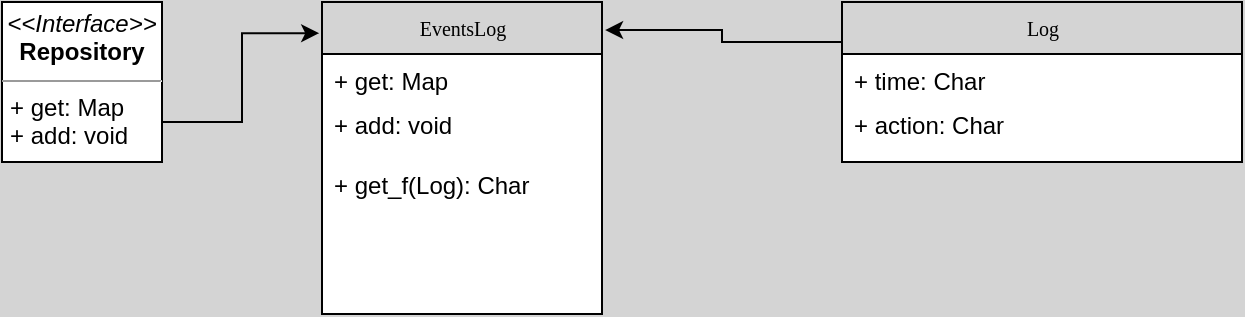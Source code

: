 <mxfile version="24.0.5" type="github">
  <diagram id="C5RBs43oDa-KdzZeNtuy" name="Page-1">
    <mxGraphModel dx="794" dy="350" grid="1" gridSize="10" guides="1" tooltips="1" connect="1" arrows="1" fold="1" page="1" pageScale="1" pageWidth="827" pageHeight="1169" background="#D4D4D4" math="0" shadow="0">
      <root>
        <mxCell id="WIyWlLk6GJQsqaUBKTNV-0" />
        <mxCell id="WIyWlLk6GJQsqaUBKTNV-1" parent="WIyWlLk6GJQsqaUBKTNV-0" />
        <mxCell id="caMs4sqSy5xgMuIHlKZp-20" value="&lt;p style=&quot;margin:0px;margin-top:4px;text-align:center;&quot;&gt;&lt;i&gt;&amp;lt;&amp;lt;Interface&amp;gt;&amp;gt;&lt;/i&gt;&lt;br&gt;&lt;b&gt;Repository&lt;br&gt;&lt;/b&gt;&lt;/p&gt;&lt;hr size=&quot;1&quot;&gt;&lt;p style=&quot;margin:0px;margin-left:4px;&quot;&gt;+ get: Map&amp;nbsp;&lt;br&gt;+ add: void&lt;span style=&quot;background-color: initial;&quot;&gt;&amp;nbsp;&lt;/span&gt;&lt;/p&gt;" style="verticalAlign=top;align=left;overflow=fill;fontSize=12;fontFamily=Helvetica;html=1;rounded=0;shadow=0;comic=0;labelBackgroundColor=none;strokeWidth=1" vertex="1" parent="WIyWlLk6GJQsqaUBKTNV-1">
          <mxGeometry x="20" y="370" width="80" height="80" as="geometry" />
        </mxCell>
        <mxCell id="caMs4sqSy5xgMuIHlKZp-21" value="EventsLog" style="swimlane;html=1;fontStyle=0;childLayout=stackLayout;horizontal=1;startSize=26;fillColor=none;horizontalStack=0;resizeParent=1;resizeLast=0;collapsible=1;marginBottom=0;swimlaneFillColor=#ffffff;rounded=0;shadow=0;comic=0;labelBackgroundColor=none;strokeWidth=1;fontFamily=Verdana;fontSize=10;align=center;" vertex="1" parent="WIyWlLk6GJQsqaUBKTNV-1">
          <mxGeometry x="180" y="370" width="140" height="156" as="geometry" />
        </mxCell>
        <mxCell id="caMs4sqSy5xgMuIHlKZp-22" value="+ get: Map" style="text;html=1;strokeColor=none;fillColor=none;align=left;verticalAlign=top;spacingLeft=4;spacingRight=4;whiteSpace=wrap;overflow=hidden;rotatable=0;points=[[0,0.5],[1,0.5]];portConstraint=eastwest;" vertex="1" parent="caMs4sqSy5xgMuIHlKZp-21">
          <mxGeometry y="26" width="140" height="22" as="geometry" />
        </mxCell>
        <mxCell id="caMs4sqSy5xgMuIHlKZp-23" value="+ add: void&amp;nbsp;" style="text;html=1;strokeColor=none;fillColor=none;align=left;verticalAlign=top;spacingLeft=4;spacingRight=4;whiteSpace=wrap;overflow=hidden;rotatable=0;points=[[0,0.5],[1,0.5]];portConstraint=eastwest;" vertex="1" parent="caMs4sqSy5xgMuIHlKZp-21">
          <mxGeometry y="48" width="140" height="30" as="geometry" />
        </mxCell>
        <mxCell id="caMs4sqSy5xgMuIHlKZp-25" value="+ get_f(Log): Char&amp;nbsp;" style="text;html=1;strokeColor=none;fillColor=none;align=left;verticalAlign=top;spacingLeft=4;spacingRight=4;whiteSpace=wrap;overflow=hidden;rotatable=0;points=[[0,0.5],[1,0.5]];portConstraint=eastwest;" vertex="1" parent="caMs4sqSy5xgMuIHlKZp-21">
          <mxGeometry y="78" width="140" height="26" as="geometry" />
        </mxCell>
        <mxCell id="caMs4sqSy5xgMuIHlKZp-26" value="Log" style="swimlane;html=1;fontStyle=0;childLayout=stackLayout;horizontal=1;startSize=26;fillColor=none;horizontalStack=0;resizeParent=1;resizeLast=0;collapsible=1;marginBottom=0;swimlaneFillColor=#ffffff;rounded=0;shadow=0;comic=0;labelBackgroundColor=none;strokeWidth=1;fontFamily=Verdana;fontSize=10;align=center;" vertex="1" parent="WIyWlLk6GJQsqaUBKTNV-1">
          <mxGeometry x="440" y="370" width="200" height="80" as="geometry" />
        </mxCell>
        <mxCell id="caMs4sqSy5xgMuIHlKZp-27" value="+ time:&lt;span style=&quot;background-color: initial;&quot;&gt;&amp;nbsp;Char&lt;/span&gt;" style="text;html=1;strokeColor=none;fillColor=none;align=left;verticalAlign=top;spacingLeft=4;spacingRight=4;whiteSpace=wrap;overflow=hidden;rotatable=0;points=[[0,0.5],[1,0.5]];portConstraint=eastwest;" vertex="1" parent="caMs4sqSy5xgMuIHlKZp-26">
          <mxGeometry y="26" width="200" height="22" as="geometry" />
        </mxCell>
        <mxCell id="caMs4sqSy5xgMuIHlKZp-28" value="+ action: Char" style="text;html=1;strokeColor=none;fillColor=none;align=left;verticalAlign=top;spacingLeft=4;spacingRight=4;whiteSpace=wrap;overflow=hidden;rotatable=0;points=[[0,0.5],[1,0.5]];portConstraint=eastwest;" vertex="1" parent="caMs4sqSy5xgMuIHlKZp-26">
          <mxGeometry y="48" width="200" height="26" as="geometry" />
        </mxCell>
        <mxCell id="caMs4sqSy5xgMuIHlKZp-40" style="edgeStyle=orthogonalEdgeStyle;rounded=0;orthogonalLoop=1;jettySize=auto;html=1;exitX=0;exitY=0.25;exitDx=0;exitDy=0;entryX=1.011;entryY=0.09;entryDx=0;entryDy=0;entryPerimeter=0;" edge="1" parent="WIyWlLk6GJQsqaUBKTNV-1" source="caMs4sqSy5xgMuIHlKZp-26" target="caMs4sqSy5xgMuIHlKZp-21">
          <mxGeometry relative="1" as="geometry" />
        </mxCell>
        <mxCell id="caMs4sqSy5xgMuIHlKZp-41" style="edgeStyle=orthogonalEdgeStyle;rounded=0;orthogonalLoop=1;jettySize=auto;html=1;exitX=1;exitY=0.75;exitDx=0;exitDy=0;entryX=-0.01;entryY=0.1;entryDx=0;entryDy=0;entryPerimeter=0;" edge="1" parent="WIyWlLk6GJQsqaUBKTNV-1" source="caMs4sqSy5xgMuIHlKZp-20" target="caMs4sqSy5xgMuIHlKZp-21">
          <mxGeometry relative="1" as="geometry" />
        </mxCell>
      </root>
    </mxGraphModel>
  </diagram>
</mxfile>

